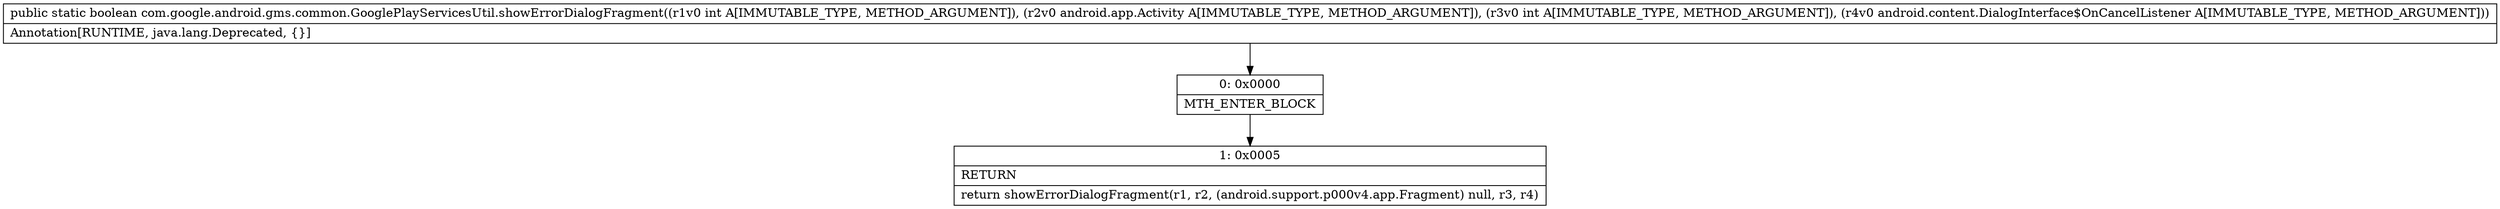 digraph "CFG forcom.google.android.gms.common.GooglePlayServicesUtil.showErrorDialogFragment(ILandroid\/app\/Activity;ILandroid\/content\/DialogInterface$OnCancelListener;)Z" {
Node_0 [shape=record,label="{0\:\ 0x0000|MTH_ENTER_BLOCK\l}"];
Node_1 [shape=record,label="{1\:\ 0x0005|RETURN\l|return showErrorDialogFragment(r1, r2, (android.support.p000v4.app.Fragment) null, r3, r4)\l}"];
MethodNode[shape=record,label="{public static boolean com.google.android.gms.common.GooglePlayServicesUtil.showErrorDialogFragment((r1v0 int A[IMMUTABLE_TYPE, METHOD_ARGUMENT]), (r2v0 android.app.Activity A[IMMUTABLE_TYPE, METHOD_ARGUMENT]), (r3v0 int A[IMMUTABLE_TYPE, METHOD_ARGUMENT]), (r4v0 android.content.DialogInterface$OnCancelListener A[IMMUTABLE_TYPE, METHOD_ARGUMENT]))  | Annotation[RUNTIME, java.lang.Deprecated, \{\}]\l}"];
MethodNode -> Node_0;
Node_0 -> Node_1;
}

